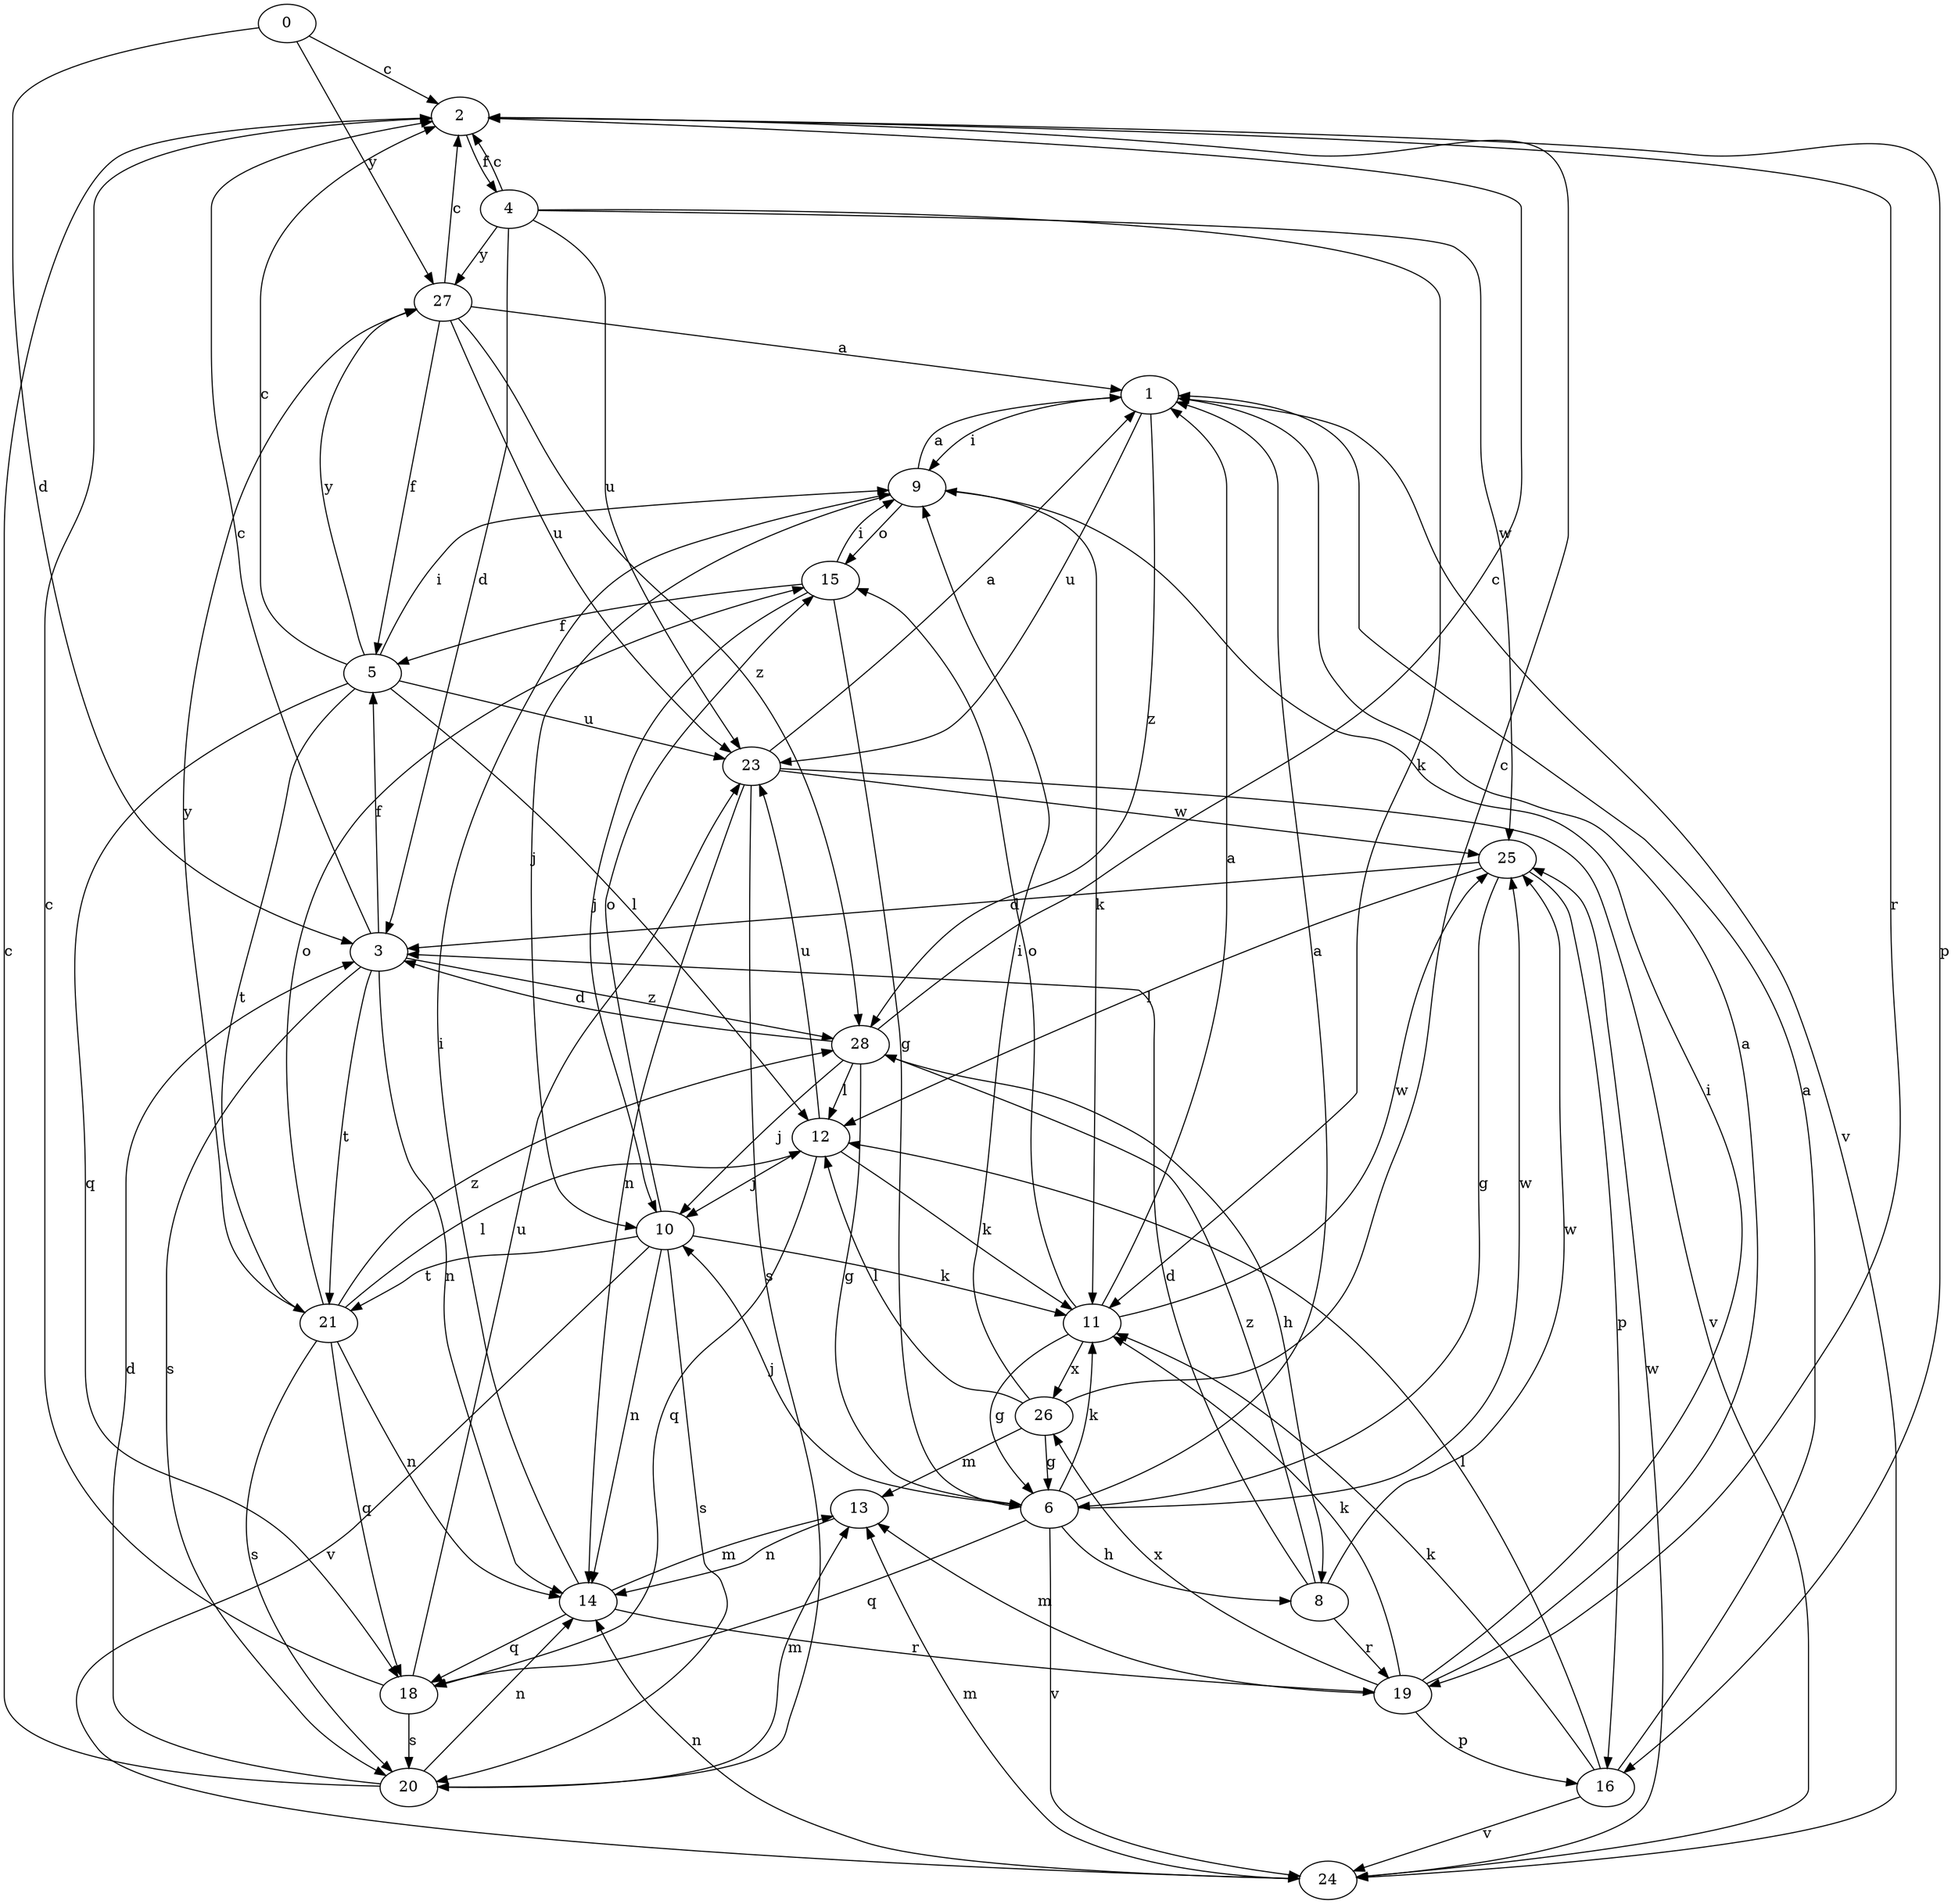 strict digraph  {
0;
1;
2;
3;
4;
5;
6;
8;
9;
10;
11;
12;
13;
14;
15;
16;
18;
19;
20;
21;
23;
24;
25;
26;
27;
28;
0 -> 2  [label=c];
0 -> 3  [label=d];
0 -> 27  [label=y];
1 -> 9  [label=i];
1 -> 23  [label=u];
1 -> 24  [label=v];
1 -> 28  [label=z];
2 -> 4  [label=f];
2 -> 16  [label=p];
2 -> 19  [label=r];
3 -> 2  [label=c];
3 -> 5  [label=f];
3 -> 14  [label=n];
3 -> 20  [label=s];
3 -> 21  [label=t];
3 -> 28  [label=z];
4 -> 2  [label=c];
4 -> 3  [label=d];
4 -> 11  [label=k];
4 -> 23  [label=u];
4 -> 25  [label=w];
4 -> 27  [label=y];
5 -> 2  [label=c];
5 -> 9  [label=i];
5 -> 12  [label=l];
5 -> 18  [label=q];
5 -> 21  [label=t];
5 -> 23  [label=u];
5 -> 27  [label=y];
6 -> 1  [label=a];
6 -> 8  [label=h];
6 -> 10  [label=j];
6 -> 11  [label=k];
6 -> 18  [label=q];
6 -> 24  [label=v];
6 -> 25  [label=w];
8 -> 3  [label=d];
8 -> 19  [label=r];
8 -> 25  [label=w];
8 -> 28  [label=z];
9 -> 1  [label=a];
9 -> 10  [label=j];
9 -> 11  [label=k];
9 -> 15  [label=o];
10 -> 11  [label=k];
10 -> 14  [label=n];
10 -> 15  [label=o];
10 -> 20  [label=s];
10 -> 21  [label=t];
10 -> 24  [label=v];
11 -> 1  [label=a];
11 -> 6  [label=g];
11 -> 15  [label=o];
11 -> 25  [label=w];
11 -> 26  [label=x];
12 -> 10  [label=j];
12 -> 11  [label=k];
12 -> 18  [label=q];
12 -> 23  [label=u];
13 -> 14  [label=n];
14 -> 9  [label=i];
14 -> 13  [label=m];
14 -> 18  [label=q];
14 -> 19  [label=r];
15 -> 5  [label=f];
15 -> 6  [label=g];
15 -> 9  [label=i];
15 -> 10  [label=j];
16 -> 1  [label=a];
16 -> 11  [label=k];
16 -> 12  [label=l];
16 -> 24  [label=v];
18 -> 2  [label=c];
18 -> 20  [label=s];
18 -> 23  [label=u];
19 -> 1  [label=a];
19 -> 9  [label=i];
19 -> 11  [label=k];
19 -> 13  [label=m];
19 -> 16  [label=p];
19 -> 26  [label=x];
20 -> 2  [label=c];
20 -> 3  [label=d];
20 -> 13  [label=m];
20 -> 14  [label=n];
21 -> 12  [label=l];
21 -> 14  [label=n];
21 -> 15  [label=o];
21 -> 18  [label=q];
21 -> 20  [label=s];
21 -> 27  [label=y];
21 -> 28  [label=z];
23 -> 1  [label=a];
23 -> 14  [label=n];
23 -> 20  [label=s];
23 -> 24  [label=v];
23 -> 25  [label=w];
24 -> 13  [label=m];
24 -> 14  [label=n];
24 -> 25  [label=w];
25 -> 3  [label=d];
25 -> 6  [label=g];
25 -> 12  [label=l];
25 -> 16  [label=p];
26 -> 2  [label=c];
26 -> 6  [label=g];
26 -> 9  [label=i];
26 -> 12  [label=l];
26 -> 13  [label=m];
27 -> 1  [label=a];
27 -> 2  [label=c];
27 -> 5  [label=f];
27 -> 23  [label=u];
27 -> 28  [label=z];
28 -> 2  [label=c];
28 -> 3  [label=d];
28 -> 6  [label=g];
28 -> 8  [label=h];
28 -> 10  [label=j];
28 -> 12  [label=l];
}
